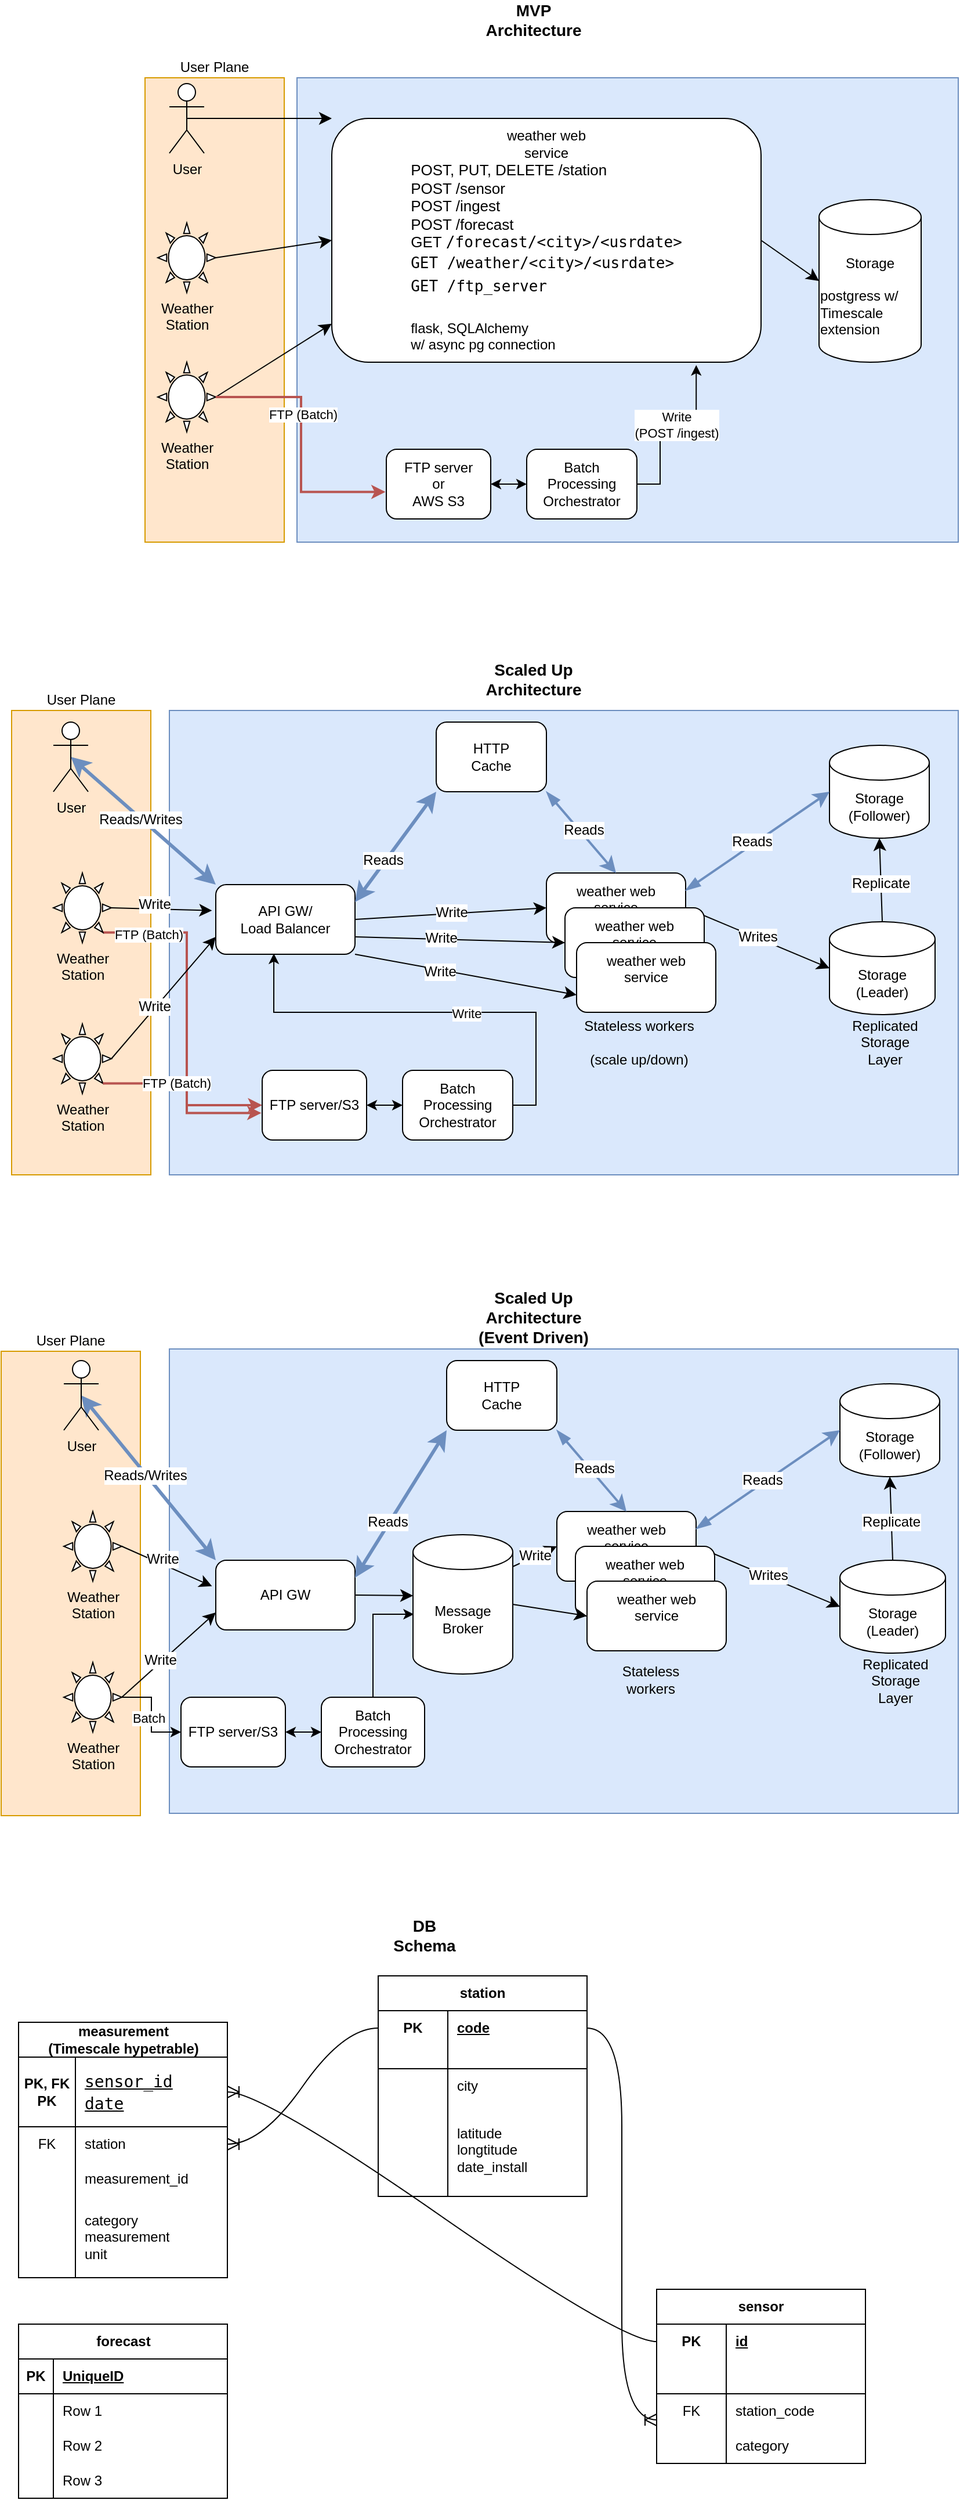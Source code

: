 <mxfile version="28.2.3">
  <diagram name="Page-1" id="2icPGb5HWvyr74cVK8HZ">
    <mxGraphModel dx="1773" dy="550" grid="1" gridSize="10" guides="1" tooltips="1" connect="1" arrows="1" fold="1" page="1" pageScale="1" pageWidth="827" pageHeight="1169" math="0" shadow="0">
      <root>
        <mxCell id="0" />
        <mxCell id="1" parent="0" />
        <mxCell id="is_FouqyivVZpfiH64a--34" value="" style="rounded=0;whiteSpace=wrap;html=1;fillColor=#dae8fc;strokeColor=#6c8ebf;" vertex="1" parent="1">
          <mxGeometry x="130" y="760" width="680" height="400" as="geometry" />
        </mxCell>
        <mxCell id="is_FouqyivVZpfiH64a--26" value="" style="rounded=0;whiteSpace=wrap;html=1;fillColor=#dae8fc;strokeColor=#6c8ebf;" vertex="1" parent="1">
          <mxGeometry x="130" y="1310" width="680" height="400" as="geometry" />
        </mxCell>
        <mxCell id="is_FouqyivVZpfiH64a--16" value="User Plane" style="rounded=0;whiteSpace=wrap;html=1;labelPosition=center;verticalLabelPosition=top;align=center;verticalAlign=bottom;fillColor=#ffe6cc;strokeColor=#d79b00;" vertex="1" parent="1">
          <mxGeometry x="-6" y="760" width="120" height="400" as="geometry" />
        </mxCell>
        <mxCell id="MQS06do1NlFz_cNOQRB2-95" value="User Plane" style="rounded=0;whiteSpace=wrap;html=1;labelPosition=center;verticalLabelPosition=top;align=center;verticalAlign=bottom;fillColor=#ffe6cc;strokeColor=#d79b00;" parent="1" vertex="1">
          <mxGeometry x="-15" y="1312" width="120" height="400" as="geometry" />
        </mxCell>
        <mxCell id="MQS06do1NlFz_cNOQRB2-93" value="" style="rounded=0;whiteSpace=wrap;html=1;fillColor=#dae8fc;strokeColor=#6c8ebf;" parent="1" vertex="1">
          <mxGeometry x="240" y="215" width="570" height="400" as="geometry" />
        </mxCell>
        <mxCell id="MQS06do1NlFz_cNOQRB2-92" value="User Plane" style="rounded=0;whiteSpace=wrap;html=1;labelPosition=center;verticalLabelPosition=top;align=center;verticalAlign=bottom;fillColor=#ffe6cc;strokeColor=#d79b00;" parent="1" vertex="1">
          <mxGeometry x="109" y="215" width="120" height="400" as="geometry" />
        </mxCell>
        <mxCell id="MQS06do1NlFz_cNOQRB2-1" value="Storage&lt;div&gt;&lt;br&gt;&lt;/div&gt;&lt;div style=&quot;text-align: left;&quot;&gt;postgress w/&lt;/div&gt;&lt;div style=&quot;text-align: left;&quot;&gt;Timescale extension&lt;/div&gt;" style="shape=cylinder3;whiteSpace=wrap;html=1;boundedLbl=1;backgroundOutline=1;size=15;" parent="1" vertex="1">
          <mxGeometry x="690" y="320" width="88" height="140" as="geometry" />
        </mxCell>
        <mxCell id="MQS06do1NlFz_cNOQRB2-2" value="&lt;font style=&quot;color: rgb(0, 0, 0);&quot;&gt;weather web&lt;/font&gt;&lt;div&gt;&lt;font style=&quot;color: rgb(0, 0, 0);&quot;&gt;service&lt;br&gt;&lt;/font&gt;&lt;div style=&quot;text-align: left;&quot;&gt;&lt;font style=&quot;font-size: 13px; color: rgb(0, 0, 0);&quot;&gt;POST, PUT, DELETE /station&lt;/font&gt;&lt;/div&gt;&lt;div style=&quot;text-align: left;&quot;&gt;&lt;font style=&quot;font-size: 13px; color: rgb(0, 0, 0);&quot;&gt;POST /sensor&lt;/font&gt;&lt;/div&gt;&lt;div style=&quot;text-align: left;&quot;&gt;&lt;font style=&quot;font-size: 13px; color: rgb(0, 0, 0);&quot;&gt;POST /ingest&lt;/font&gt;&lt;/div&gt;&lt;/div&gt;&lt;div style=&quot;text-align: left;&quot;&gt;&lt;span style=&quot;color: light-dark(rgb(0, 0, 0), rgb(237, 237, 237)); font-size: 13px; background-color: transparent;&quot;&gt;POST /forecast&lt;/span&gt;&lt;/div&gt;&lt;div style=&quot;text-align: left;&quot;&gt;&lt;font style=&quot;font-size: 13px;&quot;&gt;GET&amp;nbsp;&lt;span style=&quot;background-color: rgb(255, 255, 255); font-family: &amp;quot;Droid Sans Mono&amp;quot;, &amp;quot;monospace&amp;quot;, monospace; white-space: pre;&quot;&gt;/forecast/&amp;lt;city&amp;gt;/&amp;lt;usrdate&amp;gt;&lt;/span&gt;&lt;/font&gt;&lt;/div&gt;&lt;div&gt;&lt;span style=&quot;background-color: rgb(255, 255, 255); font-family: &amp;quot;Droid Sans Mono&amp;quot;, &amp;quot;monospace&amp;quot;, monospace; white-space: pre;&quot;&gt;&lt;div style=&quot;text-align: left; line-height: 19px;&quot;&gt;&lt;font style=&quot;font-size: 13px; color: rgb(0, 0, 0);&quot;&gt;GET /weather/&amp;lt;city&amp;gt;/&amp;lt;usrdate&amp;gt;&lt;/font&gt;&lt;/div&gt;&lt;div style=&quot;text-align: left; line-height: 19px;&quot;&gt;&lt;font style=&quot;font-size: 13px; color: rgb(0, 0, 0);&quot;&gt;GET /ftp_server&lt;/font&gt;&lt;/div&gt;&lt;div style=&quot;text-align: left; line-height: 19px;&quot;&gt;&lt;br&gt;&lt;/div&gt;&lt;/span&gt;&lt;/div&gt;&lt;div style=&quot;text-align: left;&quot;&gt;flask, SQLAlchemy&amp;nbsp;&lt;/div&gt;&lt;div style=&quot;text-align: left;&quot;&gt;w/ async pg connection&lt;/div&gt;" style="rounded=1;whiteSpace=wrap;html=1;" parent="1" vertex="1">
          <mxGeometry x="270" y="250" width="370" height="210" as="geometry" />
        </mxCell>
        <mxCell id="MQS06do1NlFz_cNOQRB2-3" style="edgeStyle=none;curved=1;rounded=0;orthogonalLoop=1;jettySize=auto;html=1;exitX=1;exitY=0.5;exitDx=0;exitDy=0;entryX=0;entryY=0.5;entryDx=0;entryDy=0;entryPerimeter=0;fontSize=12;startSize=8;endSize=8;" parent="1" source="MQS06do1NlFz_cNOQRB2-2" target="MQS06do1NlFz_cNOQRB2-1" edge="1">
          <mxGeometry relative="1" as="geometry" />
        </mxCell>
        <mxCell id="MQS06do1NlFz_cNOQRB2-12" style="edgeStyle=none;curved=1;rounded=0;orthogonalLoop=1;jettySize=auto;html=1;exitX=0.5;exitY=0.5;exitDx=0;exitDy=0;exitPerimeter=0;entryX=0;entryY=0;entryDx=0;entryDy=0;fontSize=12;startSize=8;endSize=8;" parent="1" source="MQS06do1NlFz_cNOQRB2-4" target="MQS06do1NlFz_cNOQRB2-2" edge="1">
          <mxGeometry relative="1" as="geometry" />
        </mxCell>
        <mxCell id="MQS06do1NlFz_cNOQRB2-4" value="User" style="shape=umlActor;verticalLabelPosition=bottom;verticalAlign=top;html=1;outlineConnect=0;" parent="1" vertex="1">
          <mxGeometry x="130" y="220" width="30" height="60" as="geometry" />
        </mxCell>
        <mxCell id="MQS06do1NlFz_cNOQRB2-10" style="edgeStyle=none;curved=1;rounded=0;orthogonalLoop=1;jettySize=auto;html=1;exitX=1;exitY=0.5;exitDx=0;exitDy=0;exitPerimeter=0;entryX=0;entryY=0.5;entryDx=0;entryDy=0;fontSize=12;startSize=8;endSize=8;" parent="1" source="MQS06do1NlFz_cNOQRB2-6" target="MQS06do1NlFz_cNOQRB2-2" edge="1">
          <mxGeometry relative="1" as="geometry" />
        </mxCell>
        <mxCell id="MQS06do1NlFz_cNOQRB2-6" value="Weather&lt;div&gt;Station&lt;/div&gt;" style="verticalLabelPosition=bottom;verticalAlign=top;html=1;shape=mxgraph.basic.sun" parent="1" vertex="1">
          <mxGeometry x="120" y="340" width="50" height="60" as="geometry" />
        </mxCell>
        <mxCell id="MQS06do1NlFz_cNOQRB2-11" style="edgeStyle=none;curved=1;rounded=0;orthogonalLoop=1;jettySize=auto;html=1;exitX=1;exitY=0.5;exitDx=0;exitDy=0;exitPerimeter=0;fontSize=12;startSize=8;endSize=8;entryX=0;entryY=0.842;entryDx=0;entryDy=0;entryPerimeter=0;" parent="1" source="MQS06do1NlFz_cNOQRB2-8" target="MQS06do1NlFz_cNOQRB2-2" edge="1">
          <mxGeometry relative="1" as="geometry">
            <mxPoint x="370" y="360" as="targetPoint" />
          </mxGeometry>
        </mxCell>
        <mxCell id="MQS06do1NlFz_cNOQRB2-8" value="Weather&lt;div&gt;Station&lt;/div&gt;" style="verticalLabelPosition=bottom;verticalAlign=top;html=1;shape=mxgraph.basic.sun" parent="1" vertex="1">
          <mxGeometry x="120" y="460" width="50" height="60" as="geometry" />
        </mxCell>
        <mxCell id="MQS06do1NlFz_cNOQRB2-13" value="&lt;b&gt;&lt;font style=&quot;font-size: 14px;&quot;&gt;MVP&lt;/font&gt;&lt;/b&gt;&lt;div&gt;&lt;b&gt;&lt;font style=&quot;font-size: 14px;&quot;&gt;Archi&lt;/font&gt;&lt;/b&gt;&lt;b style=&quot;background-color: transparent; color: light-dark(rgb(0, 0, 0), rgb(255, 255, 255));&quot;&gt;&lt;font style=&quot;font-size: 14px;&quot;&gt;tecture&lt;/font&gt;&lt;/b&gt;&lt;/div&gt;" style="text;html=1;align=center;verticalAlign=middle;whiteSpace=wrap;rounded=0;" parent="1" vertex="1">
          <mxGeometry x="414" y="150" width="60" height="30" as="geometry" />
        </mxCell>
        <mxCell id="MQS06do1NlFz_cNOQRB2-14" value="Storage&lt;br&gt;(Leader)" style="shape=cylinder3;whiteSpace=wrap;html=1;boundedLbl=1;backgroundOutline=1;size=15;" parent="1" vertex="1">
          <mxGeometry x="699" y="942" width="91" height="80" as="geometry" />
        </mxCell>
        <mxCell id="MQS06do1NlFz_cNOQRB2-15" value="&lt;div&gt;&lt;span style=&quot;background-color: transparent; color: light-dark(rgb(0, 0, 0), rgb(255, 255, 255));&quot;&gt;weather web&lt;/span&gt;&lt;/div&gt;&lt;div&gt;service&lt;br&gt;&lt;div&gt;&lt;br&gt;&lt;/div&gt;&lt;/div&gt;" style="rounded=1;whiteSpace=wrap;html=1;" parent="1" vertex="1">
          <mxGeometry x="455" y="900" width="120" height="60" as="geometry" />
        </mxCell>
        <mxCell id="MQS06do1NlFz_cNOQRB2-16" style="edgeStyle=none;curved=1;rounded=0;orthogonalLoop=1;jettySize=auto;html=1;exitX=1;exitY=0.5;exitDx=0;exitDy=0;entryX=0;entryY=0.5;entryDx=0;entryDy=0;entryPerimeter=0;fontSize=12;startSize=8;endSize=8;" parent="1" source="MQS06do1NlFz_cNOQRB2-15" target="MQS06do1NlFz_cNOQRB2-14" edge="1">
          <mxGeometry relative="1" as="geometry" />
        </mxCell>
        <mxCell id="MQS06do1NlFz_cNOQRB2-47" value="Writes" style="edgeLabel;html=1;align=center;verticalAlign=middle;resizable=0;points=[];fontSize=12;" parent="MQS06do1NlFz_cNOQRB2-16" vertex="1" connectable="0">
          <mxGeometry y="1" relative="1" as="geometry">
            <mxPoint as="offset" />
          </mxGeometry>
        </mxCell>
        <mxCell id="MQS06do1NlFz_cNOQRB2-17" style="edgeStyle=none;curved=1;rounded=0;orthogonalLoop=1;jettySize=auto;html=1;exitX=0.5;exitY=0.5;exitDx=0;exitDy=0;exitPerimeter=0;entryX=0;entryY=0;entryDx=0;entryDy=0;fontSize=12;startSize=8;endSize=8;fillColor=#dae8fc;strokeColor=#6c8ebf;strokeWidth=3;startArrow=classic;startFill=1;" parent="1" source="MQS06do1NlFz_cNOQRB2-18" target="MQS06do1NlFz_cNOQRB2-25" edge="1">
          <mxGeometry relative="1" as="geometry" />
        </mxCell>
        <mxCell id="MQS06do1NlFz_cNOQRB2-36" value="Reads/Writes" style="edgeLabel;html=1;align=center;verticalAlign=middle;resizable=0;points=[];fontSize=12;" parent="MQS06do1NlFz_cNOQRB2-17" vertex="1" connectable="0">
          <mxGeometry x="-0.033" y="-1" relative="1" as="geometry">
            <mxPoint as="offset" />
          </mxGeometry>
        </mxCell>
        <mxCell id="MQS06do1NlFz_cNOQRB2-18" value="User" style="shape=umlActor;verticalLabelPosition=bottom;verticalAlign=top;html=1;outlineConnect=0;" parent="1" vertex="1">
          <mxGeometry x="30" y="770" width="30" height="60" as="geometry" />
        </mxCell>
        <mxCell id="MQS06do1NlFz_cNOQRB2-19" style="edgeStyle=none;curved=1;rounded=0;orthogonalLoop=1;jettySize=auto;html=1;exitX=1;exitY=0.5;exitDx=0;exitDy=0;exitPerimeter=0;entryX=-0.027;entryY=0.373;entryDx=0;entryDy=0;fontSize=12;startSize=8;endSize=8;entryPerimeter=0;" parent="1" source="MQS06do1NlFz_cNOQRB2-20" target="MQS06do1NlFz_cNOQRB2-25" edge="1">
          <mxGeometry relative="1" as="geometry" />
        </mxCell>
        <mxCell id="MQS06do1NlFz_cNOQRB2-51" value="Write" style="edgeLabel;html=1;align=center;verticalAlign=middle;resizable=0;points=[];fontSize=12;" parent="MQS06do1NlFz_cNOQRB2-19" vertex="1" connectable="0">
          <mxGeometry x="-0.156" y="4" relative="1" as="geometry">
            <mxPoint as="offset" />
          </mxGeometry>
        </mxCell>
        <mxCell id="is_FouqyivVZpfiH64a--9" style="edgeStyle=orthogonalEdgeStyle;rounded=0;orthogonalLoop=1;jettySize=auto;html=1;exitX=0.855;exitY=0.855;exitDx=0;exitDy=0;exitPerimeter=0;entryX=0;entryY=0.5;entryDx=0;entryDy=0;fillColor=#f8cecc;strokeColor=#b85450;strokeWidth=2;" edge="1" parent="1" source="MQS06do1NlFz_cNOQRB2-20" target="is_FouqyivVZpfiH64a--1">
          <mxGeometry relative="1" as="geometry" />
        </mxCell>
        <mxCell id="is_FouqyivVZpfiH64a--10" value="FTP (Batch)" style="edgeLabel;html=1;align=center;verticalAlign=middle;resizable=0;points=[];" vertex="1" connectable="0" parent="is_FouqyivVZpfiH64a--9">
          <mxGeometry x="-0.732" y="-1" relative="1" as="geometry">
            <mxPoint as="offset" />
          </mxGeometry>
        </mxCell>
        <mxCell id="MQS06do1NlFz_cNOQRB2-20" value="Weather&lt;div&gt;Station&lt;/div&gt;" style="verticalLabelPosition=bottom;verticalAlign=top;html=1;shape=mxgraph.basic.sun" parent="1" vertex="1">
          <mxGeometry x="30" y="900" width="50" height="60" as="geometry" />
        </mxCell>
        <mxCell id="MQS06do1NlFz_cNOQRB2-21" style="edgeStyle=none;curved=1;rounded=0;orthogonalLoop=1;jettySize=auto;html=1;exitX=1;exitY=0.5;exitDx=0;exitDy=0;exitPerimeter=0;fontSize=12;startSize=8;endSize=8;entryX=0;entryY=0.75;entryDx=0;entryDy=0;" parent="1" source="MQS06do1NlFz_cNOQRB2-22" target="MQS06do1NlFz_cNOQRB2-25" edge="1">
          <mxGeometry relative="1" as="geometry">
            <mxPoint x="364" y="930" as="targetPoint" />
          </mxGeometry>
        </mxCell>
        <mxCell id="MQS06do1NlFz_cNOQRB2-52" value="Write" style="edgeLabel;html=1;align=center;verticalAlign=middle;resizable=0;points=[];fontSize=12;" parent="MQS06do1NlFz_cNOQRB2-21" vertex="1" connectable="0">
          <mxGeometry x="-0.153" y="2" relative="1" as="geometry">
            <mxPoint as="offset" />
          </mxGeometry>
        </mxCell>
        <mxCell id="MQS06do1NlFz_cNOQRB2-22" value="Weather&lt;div&gt;Station&lt;/div&gt;" style="verticalLabelPosition=bottom;verticalAlign=top;html=1;shape=mxgraph.basic.sun" parent="1" vertex="1">
          <mxGeometry x="30" y="1030" width="50" height="60" as="geometry" />
        </mxCell>
        <mxCell id="MQS06do1NlFz_cNOQRB2-24" value="weather web&lt;div&gt;service&lt;br&gt;&lt;div&gt;&lt;br&gt;&lt;/div&gt;&lt;/div&gt;" style="rounded=1;whiteSpace=wrap;html=1;" parent="1" vertex="1">
          <mxGeometry x="471" y="930" width="120" height="60" as="geometry" />
        </mxCell>
        <mxCell id="MQS06do1NlFz_cNOQRB2-23" value="weather web&lt;div&gt;service&lt;br&gt;&lt;div&gt;&lt;br&gt;&lt;/div&gt;&lt;/div&gt;" style="rounded=1;whiteSpace=wrap;html=1;" parent="1" vertex="1">
          <mxGeometry x="481" y="960" width="120" height="60" as="geometry" />
        </mxCell>
        <mxCell id="MQS06do1NlFz_cNOQRB2-27" style="edgeStyle=none;curved=1;rounded=0;orthogonalLoop=1;jettySize=auto;html=1;exitX=1;exitY=0.5;exitDx=0;exitDy=0;entryX=0;entryY=0.5;entryDx=0;entryDy=0;fontSize=12;startSize=8;endSize=8;" parent="1" source="MQS06do1NlFz_cNOQRB2-25" target="MQS06do1NlFz_cNOQRB2-15" edge="1">
          <mxGeometry relative="1" as="geometry" />
        </mxCell>
        <mxCell id="MQS06do1NlFz_cNOQRB2-38" value="Write" style="edgeLabel;html=1;align=center;verticalAlign=middle;resizable=0;points=[];fontSize=12;" parent="MQS06do1NlFz_cNOQRB2-27" vertex="1" connectable="0">
          <mxGeometry y="1" relative="1" as="geometry">
            <mxPoint as="offset" />
          </mxGeometry>
        </mxCell>
        <mxCell id="MQS06do1NlFz_cNOQRB2-28" style="edgeStyle=none;curved=1;rounded=0;orthogonalLoop=1;jettySize=auto;html=1;exitX=1;exitY=0.75;exitDx=0;exitDy=0;entryX=0;entryY=0.5;entryDx=0;entryDy=0;fontSize=12;startSize=8;endSize=8;" parent="1" source="MQS06do1NlFz_cNOQRB2-25" target="MQS06do1NlFz_cNOQRB2-24" edge="1">
          <mxGeometry relative="1" as="geometry" />
        </mxCell>
        <mxCell id="MQS06do1NlFz_cNOQRB2-39" value="Write" style="edgeLabel;html=1;align=center;verticalAlign=middle;resizable=0;points=[];fontSize=12;" parent="MQS06do1NlFz_cNOQRB2-28" vertex="1" connectable="0">
          <mxGeometry x="-0.183" y="1" relative="1" as="geometry">
            <mxPoint as="offset" />
          </mxGeometry>
        </mxCell>
        <mxCell id="MQS06do1NlFz_cNOQRB2-29" style="edgeStyle=none;curved=1;rounded=0;orthogonalLoop=1;jettySize=auto;html=1;exitX=1;exitY=1;exitDx=0;exitDy=0;entryX=0;entryY=0.75;entryDx=0;entryDy=0;fontSize=12;startSize=8;endSize=8;" parent="1" source="MQS06do1NlFz_cNOQRB2-25" target="MQS06do1NlFz_cNOQRB2-23" edge="1">
          <mxGeometry relative="1" as="geometry" />
        </mxCell>
        <mxCell id="MQS06do1NlFz_cNOQRB2-40" value="Write" style="edgeLabel;html=1;align=center;verticalAlign=middle;resizable=0;points=[];fontSize=12;" parent="MQS06do1NlFz_cNOQRB2-29" vertex="1" connectable="0">
          <mxGeometry x="-0.231" y="-1" relative="1" as="geometry">
            <mxPoint as="offset" />
          </mxGeometry>
        </mxCell>
        <mxCell id="MQS06do1NlFz_cNOQRB2-25" value="API GW/&lt;div&gt;Load Balancer&lt;/div&gt;" style="rounded=1;whiteSpace=wrap;html=1;" parent="1" vertex="1">
          <mxGeometry x="170" y="910" width="120" height="60" as="geometry" />
        </mxCell>
        <mxCell id="MQS06do1NlFz_cNOQRB2-26" value="Stateless workers&lt;div&gt;&lt;br&gt;&lt;/div&gt;&lt;div&gt;(scale up/down)&lt;/div&gt;" style="text;html=1;align=center;verticalAlign=middle;whiteSpace=wrap;rounded=0;" parent="1" vertex="1">
          <mxGeometry x="460" y="1031" width="150" height="30" as="geometry" />
        </mxCell>
        <mxCell id="MQS06do1NlFz_cNOQRB2-35" style="edgeStyle=none;curved=1;rounded=0;orthogonalLoop=1;jettySize=auto;html=1;exitX=1;exitY=1;exitDx=0;exitDy=0;entryX=0.5;entryY=0;entryDx=0;entryDy=0;fontSize=12;startSize=8;endSize=8;startArrow=blockThin;startFill=1;strokeWidth=2;fillColor=#dae8fc;strokeColor=#6c8ebf;" parent="1" source="MQS06do1NlFz_cNOQRB2-30" target="MQS06do1NlFz_cNOQRB2-15" edge="1">
          <mxGeometry relative="1" as="geometry" />
        </mxCell>
        <mxCell id="MQS06do1NlFz_cNOQRB2-42" value="Reads" style="edgeLabel;html=1;align=center;verticalAlign=middle;resizable=0;points=[];fontSize=12;" parent="MQS06do1NlFz_cNOQRB2-35" vertex="1" connectable="0">
          <mxGeometry x="-0.018" y="3" relative="1" as="geometry">
            <mxPoint as="offset" />
          </mxGeometry>
        </mxCell>
        <mxCell id="MQS06do1NlFz_cNOQRB2-30" value="&lt;div&gt;HTTP&lt;/div&gt;Cache" style="rounded=1;whiteSpace=wrap;html=1;" parent="1" vertex="1">
          <mxGeometry x="360" y="770" width="95" height="60" as="geometry" />
        </mxCell>
        <mxCell id="MQS06do1NlFz_cNOQRB2-33" value="" style="endArrow=classic;html=1;rounded=0;fontSize=12;startSize=8;endSize=8;curved=1;exitX=1;exitY=0.25;exitDx=0;exitDy=0;entryX=0;entryY=1;entryDx=0;entryDy=0;fillColor=#dae8fc;strokeColor=#6c8ebf;strokeWidth=3;startArrow=classic;startFill=1;" parent="1" source="MQS06do1NlFz_cNOQRB2-25" target="MQS06do1NlFz_cNOQRB2-30" edge="1">
          <mxGeometry width="50" height="50" relative="1" as="geometry">
            <mxPoint x="320" y="830" as="sourcePoint" />
            <mxPoint x="370" y="780" as="targetPoint" />
          </mxGeometry>
        </mxCell>
        <mxCell id="MQS06do1NlFz_cNOQRB2-34" value="Reads" style="edgeLabel;html=1;align=center;verticalAlign=middle;resizable=0;points=[];fontSize=12;" parent="MQS06do1NlFz_cNOQRB2-33" vertex="1" connectable="0">
          <mxGeometry x="-0.26" y="2" relative="1" as="geometry">
            <mxPoint as="offset" />
          </mxGeometry>
        </mxCell>
        <mxCell id="MQS06do1NlFz_cNOQRB2-37" value="Storage&lt;div&gt;(Follower)&lt;/div&gt;" style="shape=cylinder3;whiteSpace=wrap;html=1;boundedLbl=1;backgroundOutline=1;size=15;" parent="1" vertex="1">
          <mxGeometry x="699" y="790" width="86" height="80" as="geometry" />
        </mxCell>
        <mxCell id="MQS06do1NlFz_cNOQRB2-41" value="Replicated&lt;div&gt;Storage&lt;/div&gt;&lt;div&gt;Layer&lt;/div&gt;" style="text;html=1;align=center;verticalAlign=middle;whiteSpace=wrap;rounded=0;" parent="1" vertex="1">
          <mxGeometry x="717" y="1031" width="60" height="30" as="geometry" />
        </mxCell>
        <mxCell id="MQS06do1NlFz_cNOQRB2-43" style="edgeStyle=none;curved=1;rounded=0;orthogonalLoop=1;jettySize=auto;html=1;exitX=1;exitY=0.25;exitDx=0;exitDy=0;entryX=0;entryY=0.5;entryDx=0;entryDy=0;entryPerimeter=0;fontSize=12;startSize=8;endSize=8;startArrow=blockThin;startFill=1;strokeWidth=2;fillColor=#dae8fc;strokeColor=#6c8ebf;" parent="1" source="MQS06do1NlFz_cNOQRB2-15" target="MQS06do1NlFz_cNOQRB2-37" edge="1">
          <mxGeometry relative="1" as="geometry" />
        </mxCell>
        <mxCell id="MQS06do1NlFz_cNOQRB2-44" value="Reads" style="edgeLabel;html=1;align=center;verticalAlign=middle;resizable=0;points=[];fontSize=12;" parent="MQS06do1NlFz_cNOQRB2-43" vertex="1" connectable="0">
          <mxGeometry x="-0.061" y="3" relative="1" as="geometry">
            <mxPoint as="offset" />
          </mxGeometry>
        </mxCell>
        <mxCell id="MQS06do1NlFz_cNOQRB2-49" style="edgeStyle=none;curved=1;rounded=0;orthogonalLoop=1;jettySize=auto;html=1;exitX=0.5;exitY=0;exitDx=0;exitDy=0;exitPerimeter=0;entryX=0.5;entryY=1;entryDx=0;entryDy=0;entryPerimeter=0;fontSize=12;startSize=8;endSize=8;" parent="1" source="MQS06do1NlFz_cNOQRB2-14" target="MQS06do1NlFz_cNOQRB2-37" edge="1">
          <mxGeometry relative="1" as="geometry" />
        </mxCell>
        <mxCell id="MQS06do1NlFz_cNOQRB2-50" value="Replicate" style="edgeLabel;html=1;align=center;verticalAlign=middle;resizable=0;points=[];fontSize=12;" parent="MQS06do1NlFz_cNOQRB2-49" vertex="1" connectable="0">
          <mxGeometry x="-0.082" y="1" relative="1" as="geometry">
            <mxPoint as="offset" />
          </mxGeometry>
        </mxCell>
        <mxCell id="MQS06do1NlFz_cNOQRB2-53" value="&lt;div style=&quot;text-align: center;&quot;&gt;&lt;span style=&quot;background-color: transparent; color: light-dark(rgb(0, 0, 0), rgb(255, 255, 255)); font-size: 14px;&quot;&gt;&lt;b&gt;Scaled Up Architecture&lt;/b&gt;&lt;/span&gt;&lt;/div&gt;" style="text;whiteSpace=wrap;html=1;" parent="1" vertex="1">
          <mxGeometry x="388" y="710" width="110" height="40" as="geometry" />
        </mxCell>
        <mxCell id="MQS06do1NlFz_cNOQRB2-54" value="Storage&lt;br&gt;(Leader)" style="shape=cylinder3;whiteSpace=wrap;html=1;boundedLbl=1;backgroundOutline=1;size=15;" parent="1" vertex="1">
          <mxGeometry x="708" y="1492" width="91" height="80" as="geometry" />
        </mxCell>
        <mxCell id="MQS06do1NlFz_cNOQRB2-55" value="&lt;div&gt;&lt;span style=&quot;background-color: transparent; color: light-dark(rgb(0, 0, 0), rgb(255, 255, 255));&quot;&gt;weather web&lt;/span&gt;&lt;/div&gt;&lt;div&gt;service&lt;br&gt;&lt;div&gt;&lt;br&gt;&lt;/div&gt;&lt;/div&gt;" style="rounded=1;whiteSpace=wrap;html=1;" parent="1" vertex="1">
          <mxGeometry x="464" y="1450" width="120" height="60" as="geometry" />
        </mxCell>
        <mxCell id="MQS06do1NlFz_cNOQRB2-56" style="edgeStyle=none;curved=1;rounded=0;orthogonalLoop=1;jettySize=auto;html=1;exitX=1;exitY=0.5;exitDx=0;exitDy=0;entryX=0;entryY=0.5;entryDx=0;entryDy=0;entryPerimeter=0;fontSize=12;startSize=8;endSize=8;" parent="1" source="MQS06do1NlFz_cNOQRB2-55" target="MQS06do1NlFz_cNOQRB2-54" edge="1">
          <mxGeometry relative="1" as="geometry" />
        </mxCell>
        <mxCell id="MQS06do1NlFz_cNOQRB2-57" value="Writes" style="edgeLabel;html=1;align=center;verticalAlign=middle;resizable=0;points=[];fontSize=12;" parent="MQS06do1NlFz_cNOQRB2-56" vertex="1" connectable="0">
          <mxGeometry y="1" relative="1" as="geometry">
            <mxPoint as="offset" />
          </mxGeometry>
        </mxCell>
        <mxCell id="MQS06do1NlFz_cNOQRB2-58" style="edgeStyle=none;curved=1;rounded=0;orthogonalLoop=1;jettySize=auto;html=1;exitX=0.5;exitY=0.5;exitDx=0;exitDy=0;exitPerimeter=0;entryX=0;entryY=0;entryDx=0;entryDy=0;fontSize=12;startSize=8;endSize=8;fillColor=#dae8fc;strokeColor=#6c8ebf;strokeWidth=3;startArrow=classic;startFill=1;" parent="1" source="MQS06do1NlFz_cNOQRB2-60" target="MQS06do1NlFz_cNOQRB2-75" edge="1">
          <mxGeometry relative="1" as="geometry" />
        </mxCell>
        <mxCell id="MQS06do1NlFz_cNOQRB2-59" value="Reads/Writes" style="edgeLabel;html=1;align=center;verticalAlign=middle;resizable=0;points=[];fontSize=12;" parent="MQS06do1NlFz_cNOQRB2-58" vertex="1" connectable="0">
          <mxGeometry x="-0.033" y="-1" relative="1" as="geometry">
            <mxPoint as="offset" />
          </mxGeometry>
        </mxCell>
        <mxCell id="MQS06do1NlFz_cNOQRB2-60" value="User" style="shape=umlActor;verticalLabelPosition=bottom;verticalAlign=top;html=1;outlineConnect=0;" parent="1" vertex="1">
          <mxGeometry x="39" y="1320" width="30" height="60" as="geometry" />
        </mxCell>
        <mxCell id="MQS06do1NlFz_cNOQRB2-61" style="edgeStyle=none;curved=1;rounded=0;orthogonalLoop=1;jettySize=auto;html=1;exitX=1;exitY=0.5;exitDx=0;exitDy=0;exitPerimeter=0;entryX=-0.027;entryY=0.373;entryDx=0;entryDy=0;fontSize=12;startSize=8;endSize=8;entryPerimeter=0;" parent="1" source="MQS06do1NlFz_cNOQRB2-63" target="MQS06do1NlFz_cNOQRB2-75" edge="1">
          <mxGeometry relative="1" as="geometry" />
        </mxCell>
        <mxCell id="MQS06do1NlFz_cNOQRB2-62" value="Write" style="edgeLabel;html=1;align=center;verticalAlign=middle;resizable=0;points=[];fontSize=12;" parent="MQS06do1NlFz_cNOQRB2-61" vertex="1" connectable="0">
          <mxGeometry x="-0.156" y="4" relative="1" as="geometry">
            <mxPoint as="offset" />
          </mxGeometry>
        </mxCell>
        <mxCell id="MQS06do1NlFz_cNOQRB2-63" value="Weather&lt;div&gt;Station&lt;/div&gt;" style="verticalLabelPosition=bottom;verticalAlign=top;html=1;shape=mxgraph.basic.sun" parent="1" vertex="1">
          <mxGeometry x="39" y="1450" width="50" height="60" as="geometry" />
        </mxCell>
        <mxCell id="MQS06do1NlFz_cNOQRB2-64" style="edgeStyle=none;curved=1;rounded=0;orthogonalLoop=1;jettySize=auto;html=1;exitX=1;exitY=0.5;exitDx=0;exitDy=0;exitPerimeter=0;fontSize=12;startSize=8;endSize=8;entryX=0;entryY=0.75;entryDx=0;entryDy=0;" parent="1" source="MQS06do1NlFz_cNOQRB2-66" target="MQS06do1NlFz_cNOQRB2-75" edge="1">
          <mxGeometry relative="1" as="geometry">
            <mxPoint x="373" y="1480" as="targetPoint" />
          </mxGeometry>
        </mxCell>
        <mxCell id="MQS06do1NlFz_cNOQRB2-65" value="Write" style="edgeLabel;html=1;align=center;verticalAlign=middle;resizable=0;points=[];fontSize=12;" parent="MQS06do1NlFz_cNOQRB2-64" vertex="1" connectable="0">
          <mxGeometry x="-0.153" y="2" relative="1" as="geometry">
            <mxPoint as="offset" />
          </mxGeometry>
        </mxCell>
        <mxCell id="MQS06do1NlFz_cNOQRB2-66" value="Weather&lt;div&gt;Station&lt;/div&gt;" style="verticalLabelPosition=bottom;verticalAlign=top;html=1;shape=mxgraph.basic.sun" parent="1" vertex="1">
          <mxGeometry x="39" y="1580" width="50" height="60" as="geometry" />
        </mxCell>
        <mxCell id="MQS06do1NlFz_cNOQRB2-67" value="weather web&lt;div&gt;service&lt;br&gt;&lt;div&gt;&lt;br&gt;&lt;/div&gt;&lt;/div&gt;" style="rounded=1;whiteSpace=wrap;html=1;" parent="1" vertex="1">
          <mxGeometry x="480" y="1480" width="120" height="60" as="geometry" />
        </mxCell>
        <mxCell id="MQS06do1NlFz_cNOQRB2-68" value="weather web&lt;div&gt;service&lt;br&gt;&lt;div&gt;&lt;br&gt;&lt;/div&gt;&lt;/div&gt;" style="rounded=1;whiteSpace=wrap;html=1;" parent="1" vertex="1">
          <mxGeometry x="490" y="1510" width="120" height="60" as="geometry" />
        </mxCell>
        <mxCell id="MQS06do1NlFz_cNOQRB2-69" style="edgeStyle=none;curved=1;rounded=0;orthogonalLoop=1;jettySize=auto;html=1;exitX=1;exitY=0;exitDx=0;exitDy=27.5;entryX=0;entryY=0.5;entryDx=0;entryDy=0;fontSize=12;startSize=8;endSize=8;exitPerimeter=0;" parent="1" source="MQS06do1NlFz_cNOQRB2-97" target="MQS06do1NlFz_cNOQRB2-55" edge="1">
          <mxGeometry relative="1" as="geometry" />
        </mxCell>
        <mxCell id="MQS06do1NlFz_cNOQRB2-70" value="Write" style="edgeLabel;html=1;align=center;verticalAlign=middle;resizable=0;points=[];fontSize=12;" parent="MQS06do1NlFz_cNOQRB2-69" vertex="1" connectable="0">
          <mxGeometry y="1" relative="1" as="geometry">
            <mxPoint as="offset" />
          </mxGeometry>
        </mxCell>
        <mxCell id="MQS06do1NlFz_cNOQRB2-75" value="API GW" style="rounded=1;whiteSpace=wrap;html=1;" parent="1" vertex="1">
          <mxGeometry x="170" y="1492" width="120" height="60" as="geometry" />
        </mxCell>
        <mxCell id="MQS06do1NlFz_cNOQRB2-76" value="Stateless workers" style="text;html=1;align=center;verticalAlign=middle;whiteSpace=wrap;rounded=0;" parent="1" vertex="1">
          <mxGeometry x="515" y="1580" width="60" height="30" as="geometry" />
        </mxCell>
        <mxCell id="MQS06do1NlFz_cNOQRB2-77" style="edgeStyle=none;curved=1;rounded=0;orthogonalLoop=1;jettySize=auto;html=1;exitX=1;exitY=1;exitDx=0;exitDy=0;entryX=0.5;entryY=0;entryDx=0;entryDy=0;fontSize=12;startSize=8;endSize=8;startArrow=blockThin;startFill=1;strokeWidth=2;fillColor=#dae8fc;strokeColor=#6c8ebf;" parent="1" source="MQS06do1NlFz_cNOQRB2-79" target="MQS06do1NlFz_cNOQRB2-55" edge="1">
          <mxGeometry relative="1" as="geometry" />
        </mxCell>
        <mxCell id="MQS06do1NlFz_cNOQRB2-78" value="Reads" style="edgeLabel;html=1;align=center;verticalAlign=middle;resizable=0;points=[];fontSize=12;" parent="MQS06do1NlFz_cNOQRB2-77" vertex="1" connectable="0">
          <mxGeometry x="-0.018" y="3" relative="1" as="geometry">
            <mxPoint as="offset" />
          </mxGeometry>
        </mxCell>
        <mxCell id="MQS06do1NlFz_cNOQRB2-79" value="&lt;div&gt;HTTP&lt;/div&gt;Cache" style="rounded=1;whiteSpace=wrap;html=1;" parent="1" vertex="1">
          <mxGeometry x="369" y="1320" width="95" height="60" as="geometry" />
        </mxCell>
        <mxCell id="MQS06do1NlFz_cNOQRB2-80" value="" style="endArrow=classic;html=1;rounded=0;fontSize=12;startSize=8;endSize=8;curved=1;exitX=1;exitY=0.25;exitDx=0;exitDy=0;entryX=0;entryY=1;entryDx=0;entryDy=0;fillColor=#dae8fc;strokeColor=#6c8ebf;strokeWidth=3;startArrow=classic;startFill=1;" parent="1" source="MQS06do1NlFz_cNOQRB2-75" target="MQS06do1NlFz_cNOQRB2-79" edge="1">
          <mxGeometry width="50" height="50" relative="1" as="geometry">
            <mxPoint x="329" y="1380" as="sourcePoint" />
            <mxPoint x="379" y="1330" as="targetPoint" />
          </mxGeometry>
        </mxCell>
        <mxCell id="MQS06do1NlFz_cNOQRB2-81" value="Reads" style="edgeLabel;html=1;align=center;verticalAlign=middle;resizable=0;points=[];fontSize=12;" parent="MQS06do1NlFz_cNOQRB2-80" vertex="1" connectable="0">
          <mxGeometry x="-0.26" y="2" relative="1" as="geometry">
            <mxPoint as="offset" />
          </mxGeometry>
        </mxCell>
        <mxCell id="MQS06do1NlFz_cNOQRB2-82" value="Storage&lt;div&gt;(Follower)&lt;/div&gt;" style="shape=cylinder3;whiteSpace=wrap;html=1;boundedLbl=1;backgroundOutline=1;size=15;" parent="1" vertex="1">
          <mxGeometry x="708" y="1340" width="86" height="80" as="geometry" />
        </mxCell>
        <mxCell id="MQS06do1NlFz_cNOQRB2-83" value="Replicated&lt;div&gt;Storage&lt;/div&gt;&lt;div&gt;Layer&lt;/div&gt;" style="text;html=1;align=center;verticalAlign=middle;whiteSpace=wrap;rounded=0;" parent="1" vertex="1">
          <mxGeometry x="726" y="1581" width="60" height="30" as="geometry" />
        </mxCell>
        <mxCell id="MQS06do1NlFz_cNOQRB2-84" style="edgeStyle=none;curved=1;rounded=0;orthogonalLoop=1;jettySize=auto;html=1;exitX=1;exitY=0.25;exitDx=0;exitDy=0;entryX=0;entryY=0.5;entryDx=0;entryDy=0;entryPerimeter=0;fontSize=12;startSize=8;endSize=8;startArrow=blockThin;startFill=1;strokeWidth=2;fillColor=#dae8fc;strokeColor=#6c8ebf;" parent="1" source="MQS06do1NlFz_cNOQRB2-55" target="MQS06do1NlFz_cNOQRB2-82" edge="1">
          <mxGeometry relative="1" as="geometry" />
        </mxCell>
        <mxCell id="MQS06do1NlFz_cNOQRB2-85" value="Reads" style="edgeLabel;html=1;align=center;verticalAlign=middle;resizable=0;points=[];fontSize=12;" parent="MQS06do1NlFz_cNOQRB2-84" vertex="1" connectable="0">
          <mxGeometry x="-0.061" y="3" relative="1" as="geometry">
            <mxPoint as="offset" />
          </mxGeometry>
        </mxCell>
        <mxCell id="MQS06do1NlFz_cNOQRB2-86" style="edgeStyle=none;curved=1;rounded=0;orthogonalLoop=1;jettySize=auto;html=1;exitX=0.5;exitY=0;exitDx=0;exitDy=0;exitPerimeter=0;entryX=0.5;entryY=1;entryDx=0;entryDy=0;entryPerimeter=0;fontSize=12;startSize=8;endSize=8;" parent="1" source="MQS06do1NlFz_cNOQRB2-54" target="MQS06do1NlFz_cNOQRB2-82" edge="1">
          <mxGeometry relative="1" as="geometry" />
        </mxCell>
        <mxCell id="MQS06do1NlFz_cNOQRB2-87" value="Replicate" style="edgeLabel;html=1;align=center;verticalAlign=middle;resizable=0;points=[];fontSize=12;" parent="MQS06do1NlFz_cNOQRB2-86" vertex="1" connectable="0">
          <mxGeometry x="-0.082" y="1" relative="1" as="geometry">
            <mxPoint as="offset" />
          </mxGeometry>
        </mxCell>
        <mxCell id="MQS06do1NlFz_cNOQRB2-88" value="&lt;div style=&quot;text-align: center;&quot;&gt;&lt;span style=&quot;background-color: transparent; color: light-dark(rgb(0, 0, 0), rgb(255, 255, 255)); font-size: 14px;&quot;&gt;&lt;b&gt;Scaled Up Architecture&lt;/b&gt;&lt;/span&gt;&lt;/div&gt;&lt;div style=&quot;text-align: center;&quot;&gt;&lt;span style=&quot;background-color: transparent; color: light-dark(rgb(0, 0, 0), rgb(255, 255, 255)); font-size: 14px;&quot;&gt;&lt;b&gt;(Event Driven)&lt;/b&gt;&lt;/span&gt;&lt;/div&gt;" style="text;whiteSpace=wrap;html=1;" parent="1" vertex="1">
          <mxGeometry x="388" y="1251" width="110" height="40" as="geometry" />
        </mxCell>
        <mxCell id="MQS06do1NlFz_cNOQRB2-100" style="edgeStyle=none;curved=1;rounded=0;orthogonalLoop=1;jettySize=auto;html=1;exitX=1;exitY=0.5;exitDx=0;exitDy=0;exitPerimeter=0;entryX=0;entryY=0.5;entryDx=0;entryDy=0;fontSize=12;startSize=8;endSize=8;" parent="1" source="MQS06do1NlFz_cNOQRB2-97" target="MQS06do1NlFz_cNOQRB2-68" edge="1">
          <mxGeometry relative="1" as="geometry" />
        </mxCell>
        <mxCell id="MQS06do1NlFz_cNOQRB2-97" value="Message Broker" style="shape=cylinder3;whiteSpace=wrap;html=1;boundedLbl=1;backgroundOutline=1;size=15;" parent="1" vertex="1">
          <mxGeometry x="340" y="1470" width="86" height="120" as="geometry" />
        </mxCell>
        <mxCell id="MQS06do1NlFz_cNOQRB2-101" style="edgeStyle=none;curved=1;rounded=0;orthogonalLoop=1;jettySize=auto;html=1;exitX=1;exitY=0.5;exitDx=0;exitDy=0;entryX=0;entryY=0;entryDx=0;entryDy=52.5;entryPerimeter=0;fontSize=12;startSize=8;endSize=8;" parent="1" source="MQS06do1NlFz_cNOQRB2-75" target="MQS06do1NlFz_cNOQRB2-97" edge="1">
          <mxGeometry relative="1" as="geometry" />
        </mxCell>
        <mxCell id="MQS06do1NlFz_cNOQRB2-104" value="measurement&lt;div&gt;(Timescale hypetrable)&lt;/div&gt;" style="shape=table;startSize=30;container=1;collapsible=1;childLayout=tableLayout;fixedRows=1;rowLines=0;fontStyle=1;align=center;resizeLast=1;html=1;" parent="1" vertex="1">
          <mxGeometry y="1890" width="180" height="220" as="geometry" />
        </mxCell>
        <mxCell id="MQS06do1NlFz_cNOQRB2-105" value="" style="shape=tableRow;horizontal=0;startSize=0;swimlaneHead=0;swimlaneBody=0;fillColor=none;collapsible=0;dropTarget=0;points=[[0,0.5],[1,0.5]];portConstraint=eastwest;top=0;left=0;right=0;bottom=1;" parent="MQS06do1NlFz_cNOQRB2-104" vertex="1">
          <mxGeometry y="30" width="180" height="60" as="geometry" />
        </mxCell>
        <mxCell id="MQS06do1NlFz_cNOQRB2-106" value="PK, FK&lt;div&gt;PK&lt;/div&gt;" style="shape=partialRectangle;connectable=0;fillColor=none;top=0;left=0;bottom=0;right=0;fontStyle=1;overflow=hidden;whiteSpace=wrap;html=1;" parent="MQS06do1NlFz_cNOQRB2-105" vertex="1">
          <mxGeometry width="49" height="60" as="geometry">
            <mxRectangle width="49" height="60" as="alternateBounds" />
          </mxGeometry>
        </mxCell>
        <mxCell id="MQS06do1NlFz_cNOQRB2-107" value="&lt;div style=&quot;background-color: rgb(255, 255, 255); font-family: &amp;quot;Droid Sans Mono&amp;quot;, &amp;quot;monospace&amp;quot;, monospace; font-weight: normal; font-size: 14px; line-height: 19px; white-space: pre;&quot;&gt;sensor_id&lt;/div&gt;&lt;div style=&quot;background-color: rgb(255, 255, 255); font-family: &amp;quot;Droid Sans Mono&amp;quot;, &amp;quot;monospace&amp;quot;, monospace; font-weight: normal; font-size: 14px; line-height: 19px; white-space: pre;&quot;&gt;&lt;div style=&quot;line-height: 19px;&quot;&gt;date&lt;/div&gt;&lt;/div&gt;" style="shape=partialRectangle;connectable=0;fillColor=none;top=0;left=0;bottom=0;right=0;align=left;spacingLeft=6;fontStyle=5;overflow=hidden;whiteSpace=wrap;html=1;" parent="MQS06do1NlFz_cNOQRB2-105" vertex="1">
          <mxGeometry x="49" width="131" height="60" as="geometry">
            <mxRectangle width="131" height="60" as="alternateBounds" />
          </mxGeometry>
        </mxCell>
        <mxCell id="MQS06do1NlFz_cNOQRB2-111" value="" style="shape=tableRow;horizontal=0;startSize=0;swimlaneHead=0;swimlaneBody=0;fillColor=none;collapsible=0;dropTarget=0;points=[[0,0.5],[1,0.5]];portConstraint=eastwest;top=0;left=0;right=0;bottom=0;" parent="MQS06do1NlFz_cNOQRB2-104" vertex="1">
          <mxGeometry y="90" width="180" height="30" as="geometry" />
        </mxCell>
        <mxCell id="MQS06do1NlFz_cNOQRB2-112" value="FK" style="shape=partialRectangle;connectable=0;fillColor=none;top=0;left=0;bottom=0;right=0;editable=1;overflow=hidden;whiteSpace=wrap;html=1;" parent="MQS06do1NlFz_cNOQRB2-111" vertex="1">
          <mxGeometry width="49" height="30" as="geometry">
            <mxRectangle width="49" height="30" as="alternateBounds" />
          </mxGeometry>
        </mxCell>
        <mxCell id="MQS06do1NlFz_cNOQRB2-113" value="station" style="shape=partialRectangle;connectable=0;fillColor=none;top=0;left=0;bottom=0;right=0;align=left;spacingLeft=6;overflow=hidden;whiteSpace=wrap;html=1;" parent="MQS06do1NlFz_cNOQRB2-111" vertex="1">
          <mxGeometry x="49" width="131" height="30" as="geometry">
            <mxRectangle width="131" height="30" as="alternateBounds" />
          </mxGeometry>
        </mxCell>
        <mxCell id="MQS06do1NlFz_cNOQRB2-108" value="" style="shape=tableRow;horizontal=0;startSize=0;swimlaneHead=0;swimlaneBody=0;fillColor=none;collapsible=0;dropTarget=0;points=[[0,0.5],[1,0.5]];portConstraint=eastwest;top=0;left=0;right=0;bottom=0;" parent="MQS06do1NlFz_cNOQRB2-104" vertex="1">
          <mxGeometry y="120" width="180" height="30" as="geometry" />
        </mxCell>
        <mxCell id="MQS06do1NlFz_cNOQRB2-109" value="" style="shape=partialRectangle;connectable=0;fillColor=none;top=0;left=0;bottom=0;right=0;editable=1;overflow=hidden;whiteSpace=wrap;html=1;" parent="MQS06do1NlFz_cNOQRB2-108" vertex="1">
          <mxGeometry width="49" height="30" as="geometry">
            <mxRectangle width="49" height="30" as="alternateBounds" />
          </mxGeometry>
        </mxCell>
        <mxCell id="MQS06do1NlFz_cNOQRB2-110" value="measurement_id" style="shape=partialRectangle;connectable=0;fillColor=none;top=0;left=0;bottom=0;right=0;align=left;spacingLeft=6;overflow=hidden;whiteSpace=wrap;html=1;" parent="MQS06do1NlFz_cNOQRB2-108" vertex="1">
          <mxGeometry x="49" width="131" height="30" as="geometry">
            <mxRectangle width="131" height="30" as="alternateBounds" />
          </mxGeometry>
        </mxCell>
        <mxCell id="MQS06do1NlFz_cNOQRB2-114" value="" style="shape=tableRow;horizontal=0;startSize=0;swimlaneHead=0;swimlaneBody=0;fillColor=none;collapsible=0;dropTarget=0;points=[[0,0.5],[1,0.5]];portConstraint=eastwest;top=0;left=0;right=0;bottom=0;" parent="MQS06do1NlFz_cNOQRB2-104" vertex="1">
          <mxGeometry y="150" width="180" height="70" as="geometry" />
        </mxCell>
        <mxCell id="MQS06do1NlFz_cNOQRB2-115" value="" style="shape=partialRectangle;connectable=0;fillColor=none;top=0;left=0;bottom=0;right=0;editable=1;overflow=hidden;whiteSpace=wrap;html=1;" parent="MQS06do1NlFz_cNOQRB2-114" vertex="1">
          <mxGeometry width="49" height="70" as="geometry">
            <mxRectangle width="49" height="70" as="alternateBounds" />
          </mxGeometry>
        </mxCell>
        <mxCell id="MQS06do1NlFz_cNOQRB2-116" value="category&lt;div&gt;measurement&lt;/div&gt;&lt;div&gt;unit&lt;/div&gt;" style="shape=partialRectangle;connectable=0;fillColor=none;top=0;left=0;bottom=0;right=0;align=left;spacingLeft=6;overflow=hidden;whiteSpace=wrap;html=1;" parent="MQS06do1NlFz_cNOQRB2-114" vertex="1">
          <mxGeometry x="49" width="131" height="70" as="geometry">
            <mxRectangle width="131" height="70" as="alternateBounds" />
          </mxGeometry>
        </mxCell>
        <mxCell id="MQS06do1NlFz_cNOQRB2-117" value="station" style="shape=table;startSize=30;container=1;collapsible=1;childLayout=tableLayout;fixedRows=1;rowLines=0;fontStyle=1;align=center;resizeLast=1;html=1;whiteSpace=wrap;" parent="1" vertex="1">
          <mxGeometry x="310" y="1850" width="180" height="190" as="geometry" />
        </mxCell>
        <mxCell id="MQS06do1NlFz_cNOQRB2-118" value="" style="shape=tableRow;horizontal=0;startSize=0;swimlaneHead=0;swimlaneBody=0;fillColor=none;collapsible=0;dropTarget=0;points=[[0,0.5],[1,0.5]];portConstraint=eastwest;top=0;left=0;right=0;bottom=0;html=1;" parent="MQS06do1NlFz_cNOQRB2-117" vertex="1">
          <mxGeometry y="30" width="180" height="30" as="geometry" />
        </mxCell>
        <mxCell id="MQS06do1NlFz_cNOQRB2-119" value="PK" style="shape=partialRectangle;connectable=0;fillColor=none;top=0;left=0;bottom=0;right=0;fontStyle=1;overflow=hidden;html=1;whiteSpace=wrap;" parent="MQS06do1NlFz_cNOQRB2-118" vertex="1">
          <mxGeometry width="60" height="30" as="geometry">
            <mxRectangle width="60" height="30" as="alternateBounds" />
          </mxGeometry>
        </mxCell>
        <mxCell id="MQS06do1NlFz_cNOQRB2-120" value="code" style="shape=partialRectangle;connectable=0;fillColor=none;top=0;left=0;bottom=0;right=0;align=left;spacingLeft=6;fontStyle=5;overflow=hidden;html=1;whiteSpace=wrap;" parent="MQS06do1NlFz_cNOQRB2-118" vertex="1">
          <mxGeometry x="60" width="120" height="30" as="geometry">
            <mxRectangle width="120" height="30" as="alternateBounds" />
          </mxGeometry>
        </mxCell>
        <mxCell id="MQS06do1NlFz_cNOQRB2-121" value="" style="shape=tableRow;horizontal=0;startSize=0;swimlaneHead=0;swimlaneBody=0;fillColor=none;collapsible=0;dropTarget=0;points=[[0,0.5],[1,0.5]];portConstraint=eastwest;top=0;left=0;right=0;bottom=1;html=1;" parent="MQS06do1NlFz_cNOQRB2-117" vertex="1">
          <mxGeometry y="60" width="180" height="20" as="geometry" />
        </mxCell>
        <mxCell id="MQS06do1NlFz_cNOQRB2-122" value="" style="shape=partialRectangle;connectable=0;fillColor=none;top=0;left=0;bottom=0;right=0;fontStyle=1;overflow=hidden;html=1;whiteSpace=wrap;" parent="MQS06do1NlFz_cNOQRB2-121" vertex="1">
          <mxGeometry width="60" height="20" as="geometry">
            <mxRectangle width="60" height="20" as="alternateBounds" />
          </mxGeometry>
        </mxCell>
        <mxCell id="MQS06do1NlFz_cNOQRB2-123" value="" style="shape=partialRectangle;connectable=0;fillColor=none;top=0;left=0;bottom=0;right=0;align=left;spacingLeft=6;fontStyle=5;overflow=hidden;html=1;whiteSpace=wrap;" parent="MQS06do1NlFz_cNOQRB2-121" vertex="1">
          <mxGeometry x="60" width="120" height="20" as="geometry">
            <mxRectangle width="120" height="20" as="alternateBounds" />
          </mxGeometry>
        </mxCell>
        <mxCell id="MQS06do1NlFz_cNOQRB2-124" value="" style="shape=tableRow;horizontal=0;startSize=0;swimlaneHead=0;swimlaneBody=0;fillColor=none;collapsible=0;dropTarget=0;points=[[0,0.5],[1,0.5]];portConstraint=eastwest;top=0;left=0;right=0;bottom=0;html=1;" parent="MQS06do1NlFz_cNOQRB2-117" vertex="1">
          <mxGeometry y="80" width="180" height="30" as="geometry" />
        </mxCell>
        <mxCell id="MQS06do1NlFz_cNOQRB2-125" value="" style="shape=partialRectangle;connectable=0;fillColor=none;top=0;left=0;bottom=0;right=0;editable=1;overflow=hidden;html=1;whiteSpace=wrap;" parent="MQS06do1NlFz_cNOQRB2-124" vertex="1">
          <mxGeometry width="60" height="30" as="geometry">
            <mxRectangle width="60" height="30" as="alternateBounds" />
          </mxGeometry>
        </mxCell>
        <mxCell id="MQS06do1NlFz_cNOQRB2-126" value="city" style="shape=partialRectangle;connectable=0;fillColor=none;top=0;left=0;bottom=0;right=0;align=left;spacingLeft=6;overflow=hidden;html=1;whiteSpace=wrap;" parent="MQS06do1NlFz_cNOQRB2-124" vertex="1">
          <mxGeometry x="60" width="120" height="30" as="geometry">
            <mxRectangle width="120" height="30" as="alternateBounds" />
          </mxGeometry>
        </mxCell>
        <mxCell id="MQS06do1NlFz_cNOQRB2-127" value="" style="shape=tableRow;horizontal=0;startSize=0;swimlaneHead=0;swimlaneBody=0;fillColor=none;collapsible=0;dropTarget=0;points=[[0,0.5],[1,0.5]];portConstraint=eastwest;top=0;left=0;right=0;bottom=0;html=1;" parent="MQS06do1NlFz_cNOQRB2-117" vertex="1">
          <mxGeometry y="110" width="180" height="80" as="geometry" />
        </mxCell>
        <mxCell id="MQS06do1NlFz_cNOQRB2-128" value="" style="shape=partialRectangle;connectable=0;fillColor=none;top=0;left=0;bottom=0;right=0;editable=1;overflow=hidden;html=1;whiteSpace=wrap;" parent="MQS06do1NlFz_cNOQRB2-127" vertex="1">
          <mxGeometry width="60" height="80" as="geometry">
            <mxRectangle width="60" height="80" as="alternateBounds" />
          </mxGeometry>
        </mxCell>
        <mxCell id="MQS06do1NlFz_cNOQRB2-129" value="latitude&lt;div&gt;longtitude&lt;/div&gt;&lt;div&gt;date_install&lt;/div&gt;" style="shape=partialRectangle;connectable=0;fillColor=none;top=0;left=0;bottom=0;right=0;align=left;spacingLeft=6;overflow=hidden;html=1;whiteSpace=wrap;" parent="MQS06do1NlFz_cNOQRB2-127" vertex="1">
          <mxGeometry x="60" width="120" height="80" as="geometry">
            <mxRectangle width="120" height="80" as="alternateBounds" />
          </mxGeometry>
        </mxCell>
        <mxCell id="MQS06do1NlFz_cNOQRB2-131" value="sensor" style="shape=table;startSize=30;container=1;collapsible=1;childLayout=tableLayout;fixedRows=1;rowLines=0;fontStyle=1;align=center;resizeLast=1;html=1;whiteSpace=wrap;" parent="1" vertex="1">
          <mxGeometry x="550" y="2120" width="180" height="150" as="geometry" />
        </mxCell>
        <mxCell id="MQS06do1NlFz_cNOQRB2-132" value="" style="shape=tableRow;horizontal=0;startSize=0;swimlaneHead=0;swimlaneBody=0;fillColor=none;collapsible=0;dropTarget=0;points=[[0,0.5],[1,0.5]];portConstraint=eastwest;top=0;left=0;right=0;bottom=0;html=1;" parent="MQS06do1NlFz_cNOQRB2-131" vertex="1">
          <mxGeometry y="30" width="180" height="30" as="geometry" />
        </mxCell>
        <mxCell id="MQS06do1NlFz_cNOQRB2-133" value="PK" style="shape=partialRectangle;connectable=0;fillColor=none;top=0;left=0;bottom=0;right=0;fontStyle=1;overflow=hidden;html=1;whiteSpace=wrap;" parent="MQS06do1NlFz_cNOQRB2-132" vertex="1">
          <mxGeometry width="60" height="30" as="geometry">
            <mxRectangle width="60" height="30" as="alternateBounds" />
          </mxGeometry>
        </mxCell>
        <mxCell id="MQS06do1NlFz_cNOQRB2-134" value="id" style="shape=partialRectangle;connectable=0;fillColor=none;top=0;left=0;bottom=0;right=0;align=left;spacingLeft=6;fontStyle=5;overflow=hidden;html=1;whiteSpace=wrap;" parent="MQS06do1NlFz_cNOQRB2-132" vertex="1">
          <mxGeometry x="60" width="120" height="30" as="geometry">
            <mxRectangle width="120" height="30" as="alternateBounds" />
          </mxGeometry>
        </mxCell>
        <mxCell id="MQS06do1NlFz_cNOQRB2-135" value="" style="shape=tableRow;horizontal=0;startSize=0;swimlaneHead=0;swimlaneBody=0;fillColor=none;collapsible=0;dropTarget=0;points=[[0,0.5],[1,0.5]];portConstraint=eastwest;top=0;left=0;right=0;bottom=1;html=1;" parent="MQS06do1NlFz_cNOQRB2-131" vertex="1">
          <mxGeometry y="60" width="180" height="30" as="geometry" />
        </mxCell>
        <mxCell id="MQS06do1NlFz_cNOQRB2-136" value="" style="shape=partialRectangle;connectable=0;fillColor=none;top=0;left=0;bottom=0;right=0;fontStyle=1;overflow=hidden;html=1;whiteSpace=wrap;" parent="MQS06do1NlFz_cNOQRB2-135" vertex="1">
          <mxGeometry width="60" height="30" as="geometry">
            <mxRectangle width="60" height="30" as="alternateBounds" />
          </mxGeometry>
        </mxCell>
        <mxCell id="MQS06do1NlFz_cNOQRB2-137" value="" style="shape=partialRectangle;connectable=0;fillColor=none;top=0;left=0;bottom=0;right=0;align=left;spacingLeft=6;fontStyle=5;overflow=hidden;html=1;whiteSpace=wrap;" parent="MQS06do1NlFz_cNOQRB2-135" vertex="1">
          <mxGeometry x="60" width="120" height="30" as="geometry">
            <mxRectangle width="120" height="30" as="alternateBounds" />
          </mxGeometry>
        </mxCell>
        <mxCell id="MQS06do1NlFz_cNOQRB2-138" value="" style="shape=tableRow;horizontal=0;startSize=0;swimlaneHead=0;swimlaneBody=0;fillColor=none;collapsible=0;dropTarget=0;points=[[0,0.5],[1,0.5]];portConstraint=eastwest;top=0;left=0;right=0;bottom=0;html=1;" parent="MQS06do1NlFz_cNOQRB2-131" vertex="1">
          <mxGeometry y="90" width="180" height="30" as="geometry" />
        </mxCell>
        <mxCell id="MQS06do1NlFz_cNOQRB2-139" value="FK" style="shape=partialRectangle;connectable=0;fillColor=none;top=0;left=0;bottom=0;right=0;editable=1;overflow=hidden;html=1;whiteSpace=wrap;" parent="MQS06do1NlFz_cNOQRB2-138" vertex="1">
          <mxGeometry width="60" height="30" as="geometry">
            <mxRectangle width="60" height="30" as="alternateBounds" />
          </mxGeometry>
        </mxCell>
        <mxCell id="MQS06do1NlFz_cNOQRB2-140" value="station_code" style="shape=partialRectangle;connectable=0;fillColor=none;top=0;left=0;bottom=0;right=0;align=left;spacingLeft=6;overflow=hidden;html=1;whiteSpace=wrap;" parent="MQS06do1NlFz_cNOQRB2-138" vertex="1">
          <mxGeometry x="60" width="120" height="30" as="geometry">
            <mxRectangle width="120" height="30" as="alternateBounds" />
          </mxGeometry>
        </mxCell>
        <mxCell id="MQS06do1NlFz_cNOQRB2-141" value="" style="shape=tableRow;horizontal=0;startSize=0;swimlaneHead=0;swimlaneBody=0;fillColor=none;collapsible=0;dropTarget=0;points=[[0,0.5],[1,0.5]];portConstraint=eastwest;top=0;left=0;right=0;bottom=0;html=1;" parent="MQS06do1NlFz_cNOQRB2-131" vertex="1">
          <mxGeometry y="120" width="180" height="30" as="geometry" />
        </mxCell>
        <mxCell id="MQS06do1NlFz_cNOQRB2-142" value="" style="shape=partialRectangle;connectable=0;fillColor=none;top=0;left=0;bottom=0;right=0;editable=1;overflow=hidden;html=1;whiteSpace=wrap;" parent="MQS06do1NlFz_cNOQRB2-141" vertex="1">
          <mxGeometry width="60" height="30" as="geometry">
            <mxRectangle width="60" height="30" as="alternateBounds" />
          </mxGeometry>
        </mxCell>
        <mxCell id="MQS06do1NlFz_cNOQRB2-143" value="category" style="shape=partialRectangle;connectable=0;fillColor=none;top=0;left=0;bottom=0;right=0;align=left;spacingLeft=6;overflow=hidden;html=1;whiteSpace=wrap;" parent="MQS06do1NlFz_cNOQRB2-141" vertex="1">
          <mxGeometry x="60" width="120" height="30" as="geometry">
            <mxRectangle width="120" height="30" as="alternateBounds" />
          </mxGeometry>
        </mxCell>
        <mxCell id="MQS06do1NlFz_cNOQRB2-144" value="forecast" style="shape=table;startSize=30;container=1;collapsible=1;childLayout=tableLayout;fixedRows=1;rowLines=0;fontStyle=1;align=center;resizeLast=1;html=1;" parent="1" vertex="1">
          <mxGeometry y="2150" width="180" height="150" as="geometry" />
        </mxCell>
        <mxCell id="MQS06do1NlFz_cNOQRB2-145" value="" style="shape=tableRow;horizontal=0;startSize=0;swimlaneHead=0;swimlaneBody=0;fillColor=none;collapsible=0;dropTarget=0;points=[[0,0.5],[1,0.5]];portConstraint=eastwest;top=0;left=0;right=0;bottom=1;" parent="MQS06do1NlFz_cNOQRB2-144" vertex="1">
          <mxGeometry y="30" width="180" height="30" as="geometry" />
        </mxCell>
        <mxCell id="MQS06do1NlFz_cNOQRB2-146" value="PK" style="shape=partialRectangle;connectable=0;fillColor=none;top=0;left=0;bottom=0;right=0;fontStyle=1;overflow=hidden;whiteSpace=wrap;html=1;" parent="MQS06do1NlFz_cNOQRB2-145" vertex="1">
          <mxGeometry width="30" height="30" as="geometry">
            <mxRectangle width="30" height="30" as="alternateBounds" />
          </mxGeometry>
        </mxCell>
        <mxCell id="MQS06do1NlFz_cNOQRB2-147" value="UniqueID" style="shape=partialRectangle;connectable=0;fillColor=none;top=0;left=0;bottom=0;right=0;align=left;spacingLeft=6;fontStyle=5;overflow=hidden;whiteSpace=wrap;html=1;" parent="MQS06do1NlFz_cNOQRB2-145" vertex="1">
          <mxGeometry x="30" width="150" height="30" as="geometry">
            <mxRectangle width="150" height="30" as="alternateBounds" />
          </mxGeometry>
        </mxCell>
        <mxCell id="MQS06do1NlFz_cNOQRB2-148" value="" style="shape=tableRow;horizontal=0;startSize=0;swimlaneHead=0;swimlaneBody=0;fillColor=none;collapsible=0;dropTarget=0;points=[[0,0.5],[1,0.5]];portConstraint=eastwest;top=0;left=0;right=0;bottom=0;" parent="MQS06do1NlFz_cNOQRB2-144" vertex="1">
          <mxGeometry y="60" width="180" height="30" as="geometry" />
        </mxCell>
        <mxCell id="MQS06do1NlFz_cNOQRB2-149" value="" style="shape=partialRectangle;connectable=0;fillColor=none;top=0;left=0;bottom=0;right=0;editable=1;overflow=hidden;whiteSpace=wrap;html=1;" parent="MQS06do1NlFz_cNOQRB2-148" vertex="1">
          <mxGeometry width="30" height="30" as="geometry">
            <mxRectangle width="30" height="30" as="alternateBounds" />
          </mxGeometry>
        </mxCell>
        <mxCell id="MQS06do1NlFz_cNOQRB2-150" value="Row 1" style="shape=partialRectangle;connectable=0;fillColor=none;top=0;left=0;bottom=0;right=0;align=left;spacingLeft=6;overflow=hidden;whiteSpace=wrap;html=1;" parent="MQS06do1NlFz_cNOQRB2-148" vertex="1">
          <mxGeometry x="30" width="150" height="30" as="geometry">
            <mxRectangle width="150" height="30" as="alternateBounds" />
          </mxGeometry>
        </mxCell>
        <mxCell id="MQS06do1NlFz_cNOQRB2-151" value="" style="shape=tableRow;horizontal=0;startSize=0;swimlaneHead=0;swimlaneBody=0;fillColor=none;collapsible=0;dropTarget=0;points=[[0,0.5],[1,0.5]];portConstraint=eastwest;top=0;left=0;right=0;bottom=0;" parent="MQS06do1NlFz_cNOQRB2-144" vertex="1">
          <mxGeometry y="90" width="180" height="30" as="geometry" />
        </mxCell>
        <mxCell id="MQS06do1NlFz_cNOQRB2-152" value="" style="shape=partialRectangle;connectable=0;fillColor=none;top=0;left=0;bottom=0;right=0;editable=1;overflow=hidden;whiteSpace=wrap;html=1;" parent="MQS06do1NlFz_cNOQRB2-151" vertex="1">
          <mxGeometry width="30" height="30" as="geometry">
            <mxRectangle width="30" height="30" as="alternateBounds" />
          </mxGeometry>
        </mxCell>
        <mxCell id="MQS06do1NlFz_cNOQRB2-153" value="Row 2" style="shape=partialRectangle;connectable=0;fillColor=none;top=0;left=0;bottom=0;right=0;align=left;spacingLeft=6;overflow=hidden;whiteSpace=wrap;html=1;" parent="MQS06do1NlFz_cNOQRB2-151" vertex="1">
          <mxGeometry x="30" width="150" height="30" as="geometry">
            <mxRectangle width="150" height="30" as="alternateBounds" />
          </mxGeometry>
        </mxCell>
        <mxCell id="MQS06do1NlFz_cNOQRB2-154" value="" style="shape=tableRow;horizontal=0;startSize=0;swimlaneHead=0;swimlaneBody=0;fillColor=none;collapsible=0;dropTarget=0;points=[[0,0.5],[1,0.5]];portConstraint=eastwest;top=0;left=0;right=0;bottom=0;" parent="MQS06do1NlFz_cNOQRB2-144" vertex="1">
          <mxGeometry y="120" width="180" height="30" as="geometry" />
        </mxCell>
        <mxCell id="MQS06do1NlFz_cNOQRB2-155" value="" style="shape=partialRectangle;connectable=0;fillColor=none;top=0;left=0;bottom=0;right=0;editable=1;overflow=hidden;whiteSpace=wrap;html=1;" parent="MQS06do1NlFz_cNOQRB2-154" vertex="1">
          <mxGeometry width="30" height="30" as="geometry">
            <mxRectangle width="30" height="30" as="alternateBounds" />
          </mxGeometry>
        </mxCell>
        <mxCell id="MQS06do1NlFz_cNOQRB2-156" value="Row 3" style="shape=partialRectangle;connectable=0;fillColor=none;top=0;left=0;bottom=0;right=0;align=left;spacingLeft=6;overflow=hidden;whiteSpace=wrap;html=1;" parent="MQS06do1NlFz_cNOQRB2-154" vertex="1">
          <mxGeometry x="30" width="150" height="30" as="geometry">
            <mxRectangle width="150" height="30" as="alternateBounds" />
          </mxGeometry>
        </mxCell>
        <mxCell id="MQS06do1NlFz_cNOQRB2-157" value="" style="edgeStyle=entityRelationEdgeStyle;fontSize=12;html=1;endArrow=ERoneToMany;rounded=0;startSize=8;endSize=8;curved=1;" parent="1" source="MQS06do1NlFz_cNOQRB2-118" target="MQS06do1NlFz_cNOQRB2-111" edge="1">
          <mxGeometry width="100" height="100" relative="1" as="geometry">
            <mxPoint x="330" y="2130" as="sourcePoint" />
            <mxPoint x="430" y="2030" as="targetPoint" />
          </mxGeometry>
        </mxCell>
        <mxCell id="MQS06do1NlFz_cNOQRB2-158" value="" style="edgeStyle=entityRelationEdgeStyle;fontSize=12;html=1;endArrow=ERoneToMany;rounded=0;startSize=8;endSize=8;curved=1;exitX=0;exitY=0.5;exitDx=0;exitDy=0;" parent="1" source="MQS06do1NlFz_cNOQRB2-132" target="MQS06do1NlFz_cNOQRB2-105" edge="1">
          <mxGeometry width="100" height="100" relative="1" as="geometry">
            <mxPoint x="130" y="2175" as="sourcePoint" />
            <mxPoint x="360" y="2030" as="targetPoint" />
          </mxGeometry>
        </mxCell>
        <mxCell id="MQS06do1NlFz_cNOQRB2-159" value="" style="edgeStyle=entityRelationEdgeStyle;fontSize=12;html=1;endArrow=ERoneToMany;rounded=0;startSize=8;endSize=8;curved=1;entryX=0;entryY=0.75;entryDx=0;entryDy=0;exitX=1;exitY=0.5;exitDx=0;exitDy=0;" parent="1" source="MQS06do1NlFz_cNOQRB2-118" target="MQS06do1NlFz_cNOQRB2-131" edge="1">
          <mxGeometry width="100" height="100" relative="1" as="geometry">
            <mxPoint x="390" y="1890" as="sourcePoint" />
            <mxPoint x="353" y="2235.01" as="targetPoint" />
            <Array as="points">
              <mxPoint x="280" y="2195" />
              <mxPoint x="340" y="1960" />
              <mxPoint x="290" y="2040" />
              <mxPoint x="360" y="1970" />
              <mxPoint x="353" y="1970" />
              <mxPoint x="240" y="2055" />
            </Array>
          </mxGeometry>
        </mxCell>
        <mxCell id="MQS06do1NlFz_cNOQRB2-160" value="&lt;div&gt;&lt;font style=&quot;font-size: 14px;&quot;&gt;&lt;b&gt;DB&lt;/b&gt;&lt;/font&gt;&lt;/div&gt;&lt;font style=&quot;font-size: 14px;&quot;&gt;&lt;b&gt;Schema&lt;/b&gt;&lt;/font&gt;" style="text;html=1;align=center;verticalAlign=middle;whiteSpace=wrap;rounded=0;" parent="1" vertex="1">
          <mxGeometry x="320" y="1800" width="60" height="30" as="geometry" />
        </mxCell>
        <mxCell id="is_FouqyivVZpfiH64a--12" style="edgeStyle=orthogonalEdgeStyle;rounded=0;orthogonalLoop=1;jettySize=auto;html=1;exitX=1;exitY=0.5;exitDx=0;exitDy=0;entryX=0;entryY=0.5;entryDx=0;entryDy=0;startArrow=classic;startFill=1;" edge="1" parent="1" source="is_FouqyivVZpfiH64a--1" target="is_FouqyivVZpfiH64a--11">
          <mxGeometry relative="1" as="geometry" />
        </mxCell>
        <mxCell id="is_FouqyivVZpfiH64a--1" value="FTP server/S3" style="rounded=1;whiteSpace=wrap;html=1;" vertex="1" parent="1">
          <mxGeometry x="210" y="1070" width="90" height="60" as="geometry" />
        </mxCell>
        <mxCell id="is_FouqyivVZpfiH64a--4" style="edgeStyle=orthogonalEdgeStyle;rounded=0;orthogonalLoop=1;jettySize=auto;html=1;exitX=0.855;exitY=0.855;exitDx=0;exitDy=0;exitPerimeter=0;entryX=-0.008;entryY=0.613;entryDx=0;entryDy=0;entryPerimeter=0;fillColor=#f8cecc;strokeColor=#b85450;strokeWidth=2;" edge="1" parent="1" source="MQS06do1NlFz_cNOQRB2-22" target="is_FouqyivVZpfiH64a--1">
          <mxGeometry relative="1" as="geometry" />
        </mxCell>
        <mxCell id="is_FouqyivVZpfiH64a--8" value="FTP (Batch)" style="edgeLabel;html=1;align=center;verticalAlign=middle;resizable=0;points=[];" vertex="1" connectable="0" parent="is_FouqyivVZpfiH64a--4">
          <mxGeometry x="-0.227" y="1" relative="1" as="geometry">
            <mxPoint as="offset" />
          </mxGeometry>
        </mxCell>
        <mxCell id="is_FouqyivVZpfiH64a--14" style="edgeStyle=orthogonalEdgeStyle;rounded=0;orthogonalLoop=1;jettySize=auto;html=1;exitX=1;exitY=0.5;exitDx=0;exitDy=0;entryX=0.417;entryY=0.989;entryDx=0;entryDy=0;entryPerimeter=0;" edge="1" parent="1" source="is_FouqyivVZpfiH64a--11" target="MQS06do1NlFz_cNOQRB2-25">
          <mxGeometry relative="1" as="geometry" />
        </mxCell>
        <mxCell id="is_FouqyivVZpfiH64a--15" value="Write" style="edgeLabel;html=1;align=center;verticalAlign=middle;resizable=0;points=[];" vertex="1" connectable="0" parent="is_FouqyivVZpfiH64a--14">
          <mxGeometry x="-0.147" y="1" relative="1" as="geometry">
            <mxPoint as="offset" />
          </mxGeometry>
        </mxCell>
        <mxCell id="is_FouqyivVZpfiH64a--11" value="Batch Processing Orchestrator" style="rounded=1;whiteSpace=wrap;html=1;" vertex="1" parent="1">
          <mxGeometry x="331" y="1070" width="95" height="60" as="geometry" />
        </mxCell>
        <mxCell id="is_FouqyivVZpfiH64a--20" value="FTP server/S3" style="rounded=1;whiteSpace=wrap;html=1;" vertex="1" parent="1">
          <mxGeometry x="140" y="1610" width="90" height="60" as="geometry" />
        </mxCell>
        <mxCell id="is_FouqyivVZpfiH64a--21" value="Batch Processing Orchestrator" style="rounded=1;whiteSpace=wrap;html=1;" vertex="1" parent="1">
          <mxGeometry x="261" y="1610" width="89" height="60" as="geometry" />
        </mxCell>
        <mxCell id="is_FouqyivVZpfiH64a--22" style="edgeStyle=orthogonalEdgeStyle;rounded=0;orthogonalLoop=1;jettySize=auto;html=1;exitX=1;exitY=0.5;exitDx=0;exitDy=0;entryX=0;entryY=0.5;entryDx=0;entryDy=0;startArrow=classic;startFill=1;" edge="1" parent="1">
          <mxGeometry relative="1" as="geometry">
            <mxPoint x="230" y="1640" as="sourcePoint" />
            <mxPoint x="261" y="1640" as="targetPoint" />
          </mxGeometry>
        </mxCell>
        <mxCell id="is_FouqyivVZpfiH64a--23" style="edgeStyle=orthogonalEdgeStyle;rounded=0;orthogonalLoop=1;jettySize=auto;html=1;exitX=0.5;exitY=0;exitDx=0;exitDy=0;entryX=0.008;entryY=0.571;entryDx=0;entryDy=0;entryPerimeter=0;" edge="1" parent="1" source="is_FouqyivVZpfiH64a--21" target="MQS06do1NlFz_cNOQRB2-97">
          <mxGeometry relative="1" as="geometry" />
        </mxCell>
        <mxCell id="is_FouqyivVZpfiH64a--24" style="edgeStyle=orthogonalEdgeStyle;rounded=0;orthogonalLoop=1;jettySize=auto;html=1;exitX=0;exitY=0.5;exitDx=0;exitDy=0;entryX=1;entryY=0.5;entryDx=0;entryDy=0;entryPerimeter=0;startArrow=classic;startFill=1;endArrow=none;endFill=0;" edge="1" parent="1" source="is_FouqyivVZpfiH64a--20" target="MQS06do1NlFz_cNOQRB2-66">
          <mxGeometry relative="1" as="geometry" />
        </mxCell>
        <mxCell id="is_FouqyivVZpfiH64a--25" value="Batch" style="edgeLabel;html=1;align=center;verticalAlign=middle;resizable=0;points=[];" vertex="1" connectable="0" parent="is_FouqyivVZpfiH64a--24">
          <mxGeometry x="-0.073" y="3" relative="1" as="geometry">
            <mxPoint as="offset" />
          </mxGeometry>
        </mxCell>
        <mxCell id="is_FouqyivVZpfiH64a--27" style="edgeStyle=orthogonalEdgeStyle;rounded=0;orthogonalLoop=1;jettySize=auto;html=1;exitX=1;exitY=0.5;exitDx=0;exitDy=0;entryX=0;entryY=0.5;entryDx=0;entryDy=0;startArrow=classic;startFill=1;" edge="1" parent="1" source="is_FouqyivVZpfiH64a--28" target="is_FouqyivVZpfiH64a--33">
          <mxGeometry relative="1" as="geometry" />
        </mxCell>
        <mxCell id="is_FouqyivVZpfiH64a--28" value="FTP server&lt;div&gt;or&lt;/div&gt;&lt;div&gt;AWS S3&lt;/div&gt;" style="rounded=1;whiteSpace=wrap;html=1;" vertex="1" parent="1">
          <mxGeometry x="317" y="535" width="90" height="60" as="geometry" />
        </mxCell>
        <mxCell id="is_FouqyivVZpfiH64a--29" style="edgeStyle=orthogonalEdgeStyle;rounded=0;orthogonalLoop=1;jettySize=auto;html=1;entryX=-0.008;entryY=0.613;entryDx=0;entryDy=0;entryPerimeter=0;fillColor=#f8cecc;strokeColor=#b85450;strokeWidth=2;" edge="1" parent="1" target="is_FouqyivVZpfiH64a--28" source="MQS06do1NlFz_cNOQRB2-8">
          <mxGeometry relative="1" as="geometry">
            <mxPoint x="180" y="546" as="sourcePoint" />
          </mxGeometry>
        </mxCell>
        <mxCell id="is_FouqyivVZpfiH64a--30" value="FTP (Batch)" style="edgeLabel;html=1;align=center;verticalAlign=middle;resizable=0;points=[];" vertex="1" connectable="0" parent="is_FouqyivVZpfiH64a--29">
          <mxGeometry x="-0.227" y="1" relative="1" as="geometry">
            <mxPoint as="offset" />
          </mxGeometry>
        </mxCell>
        <mxCell id="is_FouqyivVZpfiH64a--31" style="edgeStyle=orthogonalEdgeStyle;rounded=0;orthogonalLoop=1;jettySize=auto;html=1;exitX=1;exitY=0.5;exitDx=0;exitDy=0;entryX=0.849;entryY=1.012;entryDx=0;entryDy=0;entryPerimeter=0;" edge="1" parent="1" source="is_FouqyivVZpfiH64a--33" target="MQS06do1NlFz_cNOQRB2-2">
          <mxGeometry relative="1" as="geometry">
            <mxPoint x="578" y="440" as="targetPoint" />
            <Array as="points">
              <mxPoint x="553" y="565" />
              <mxPoint x="553" y="515" />
              <mxPoint x="600" y="515" />
              <mxPoint x="600" y="520" />
              <mxPoint x="584" y="520" />
            </Array>
          </mxGeometry>
        </mxCell>
        <mxCell id="is_FouqyivVZpfiH64a--32" value="Write&lt;div&gt;(POST /ingest)&lt;/div&gt;" style="edgeLabel;html=1;align=center;verticalAlign=middle;resizable=0;points=[];" vertex="1" connectable="0" parent="is_FouqyivVZpfiH64a--31">
          <mxGeometry x="-0.147" y="1" relative="1" as="geometry">
            <mxPoint as="offset" />
          </mxGeometry>
        </mxCell>
        <mxCell id="is_FouqyivVZpfiH64a--33" value="Batch Processing Orchestrator" style="rounded=1;whiteSpace=wrap;html=1;" vertex="1" parent="1">
          <mxGeometry x="438" y="535" width="95" height="60" as="geometry" />
        </mxCell>
      </root>
    </mxGraphModel>
  </diagram>
</mxfile>
